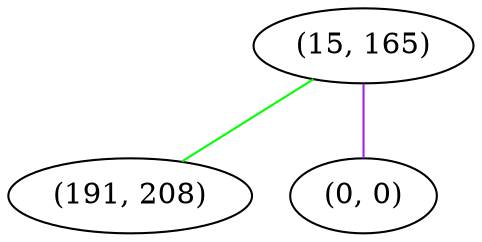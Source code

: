 graph "" {
"(15, 165)";
"(191, 208)";
"(0, 0)";
"(15, 165)" -- "(0, 0)"  [color=purple, key=0, weight=4];
"(15, 165)" -- "(191, 208)"  [color=green, key=0, weight=2];
}
